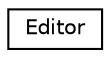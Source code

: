 digraph "Graphical Class Hierarchy"
{
  edge [fontname="Helvetica",fontsize="10",labelfontname="Helvetica",labelfontsize="10"];
  node [fontname="Helvetica",fontsize="10",shape=record];
  rankdir="LR";
  Node1 [label="Editor",height=0.2,width=0.4,color="black", fillcolor="white", style="filled",URL="$class_editor.html"];
}
